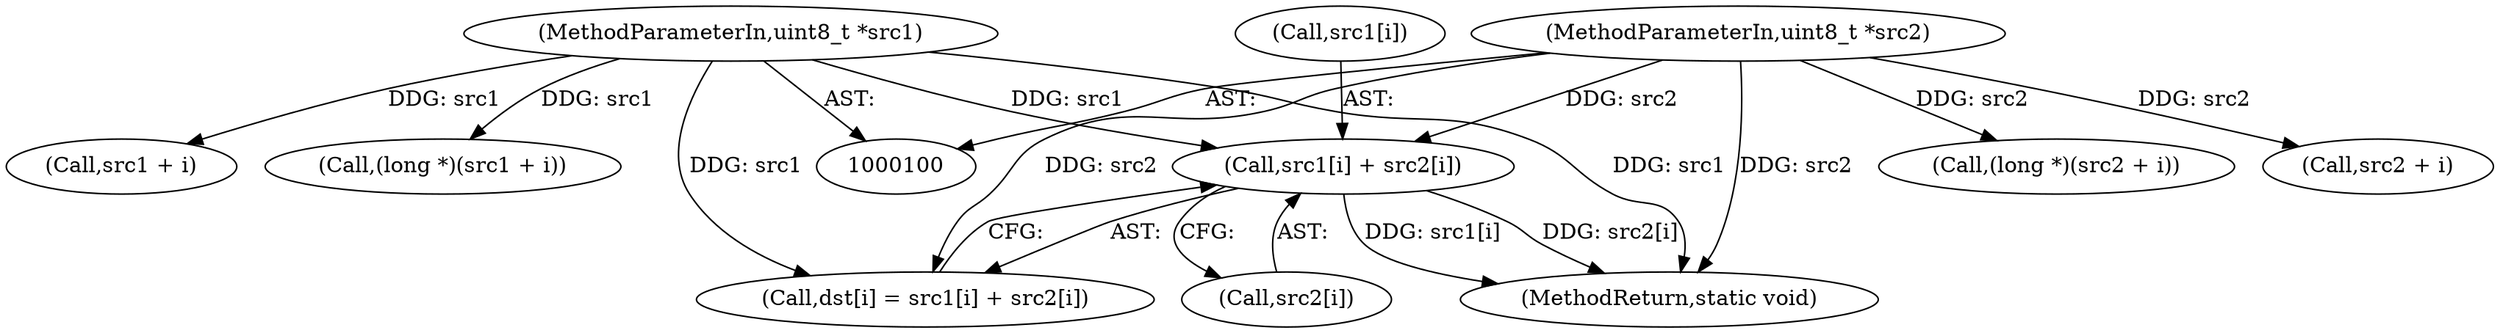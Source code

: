 digraph "0_FFmpeg_86736f59d6a527d8bc807d09b93f971c0fe0bb07@array" {
"1000172" [label="(Call,src1[i] + src2[i])"];
"1000102" [label="(MethodParameterIn,uint8_t *src1)"];
"1000103" [label="(MethodParameterIn,uint8_t *src2)"];
"1000102" [label="(MethodParameterIn,uint8_t *src1)"];
"1000130" [label="(Call,src1 + i)"];
"1000173" [label="(Call,src1[i])"];
"1000176" [label="(Call,src2[i])"];
"1000172" [label="(Call,src1[i] + src2[i])"];
"1000103" [label="(MethodParameterIn,uint8_t *src2)"];
"1000128" [label="(Call,(long *)(src1 + i))"];
"1000179" [label="(MethodReturn,static void)"];
"1000137" [label="(Call,(long *)(src2 + i))"];
"1000139" [label="(Call,src2 + i)"];
"1000168" [label="(Call,dst[i] = src1[i] + src2[i])"];
"1000172" -> "1000168"  [label="AST: "];
"1000172" -> "1000176"  [label="CFG: "];
"1000173" -> "1000172"  [label="AST: "];
"1000176" -> "1000172"  [label="AST: "];
"1000168" -> "1000172"  [label="CFG: "];
"1000172" -> "1000179"  [label="DDG: src2[i]"];
"1000172" -> "1000179"  [label="DDG: src1[i]"];
"1000102" -> "1000172"  [label="DDG: src1"];
"1000103" -> "1000172"  [label="DDG: src2"];
"1000102" -> "1000100"  [label="AST: "];
"1000102" -> "1000179"  [label="DDG: src1"];
"1000102" -> "1000128"  [label="DDG: src1"];
"1000102" -> "1000130"  [label="DDG: src1"];
"1000102" -> "1000168"  [label="DDG: src1"];
"1000103" -> "1000100"  [label="AST: "];
"1000103" -> "1000179"  [label="DDG: src2"];
"1000103" -> "1000137"  [label="DDG: src2"];
"1000103" -> "1000139"  [label="DDG: src2"];
"1000103" -> "1000168"  [label="DDG: src2"];
}
